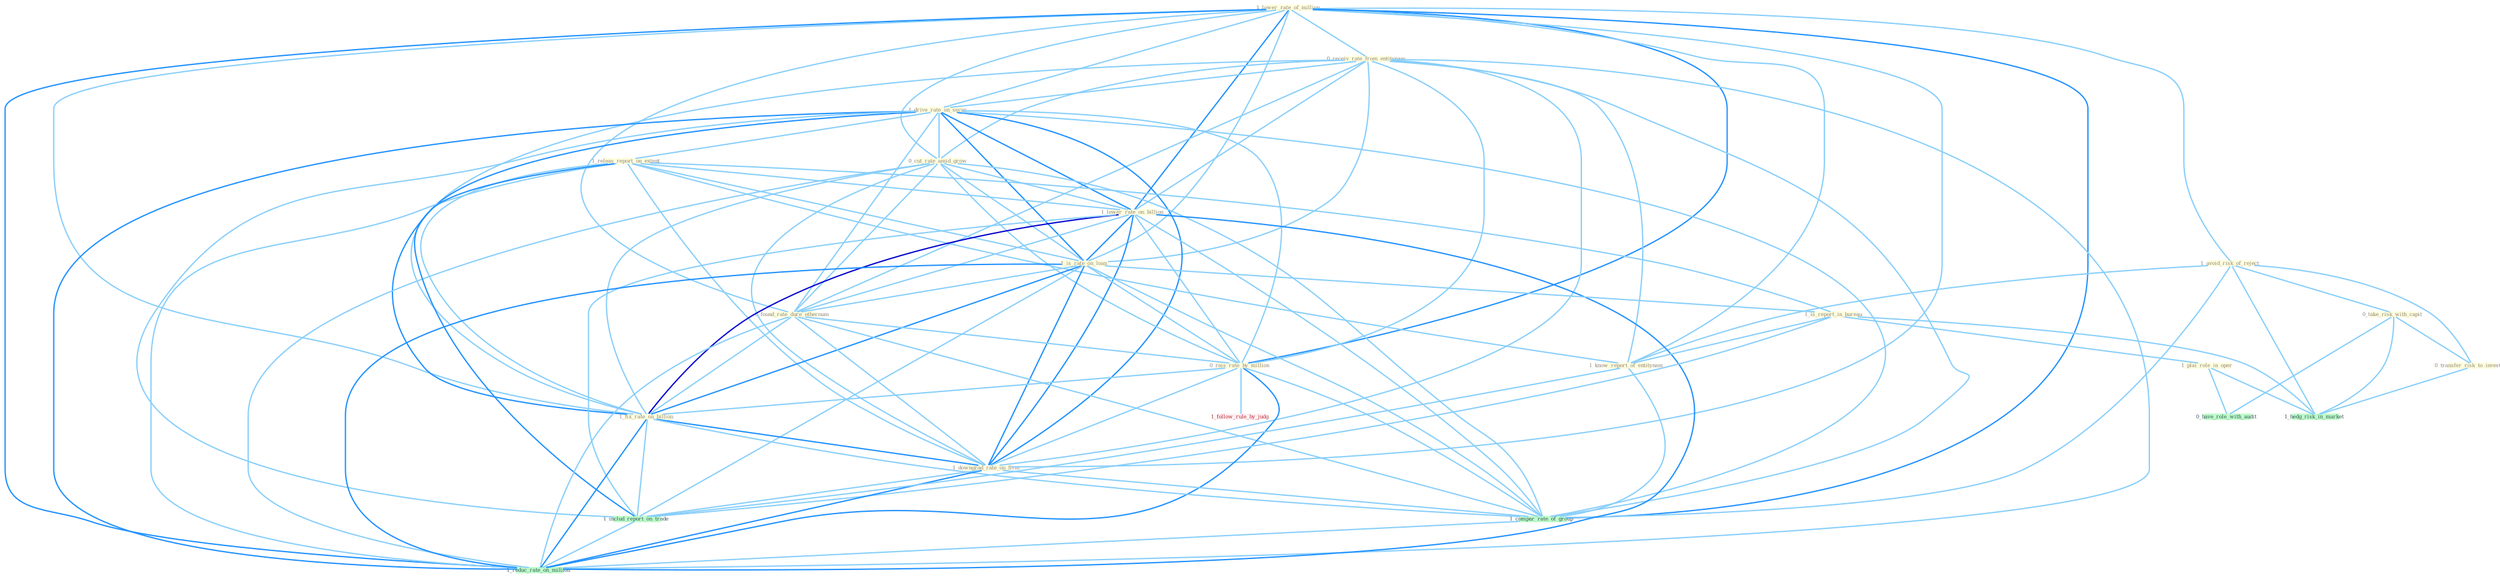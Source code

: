 Graph G{ 
    node
    [shape=polygon,style=filled,width=.5,height=.06,color="#BDFCC9",fixedsize=true,fontsize=4,
    fontcolor="#2f4f4f"];
    {node
    [color="#ffffe0", fontcolor="#8b7d6b"] "1_lower_rate_of_million " "0_receiv_rate_from_entitynam " "1_avoid_risk_of_reject " "1_drive_rate_on_secur " "0_cut_rate_amid_grow " "1_releas_report_on_extent " "1_lower_rate_on_billion " "1_is_rate_on_loan " "0_take_risk_with_capit " "0_found_rate_dure_othernum " "0_rais_rate_by_million " "1_is_report_in_bureau " "1_plai_role_in_oper " "0_transfer_risk_to_investor " "1_fix_rate_on_billion " "1_downgrad_rate_on_firm " "1_know_report_of_entitynam "}
{node [color="#fff0f5", fontcolor="#b22222"] "1_follow_rule_by_judg "}
edge [color="#B0E2FF"];

	"1_lower_rate_of_million " -- "0_receiv_rate_from_entitynam " [w="1", color="#87cefa" ];
	"1_lower_rate_of_million " -- "1_avoid_risk_of_reject " [w="1", color="#87cefa" ];
	"1_lower_rate_of_million " -- "1_drive_rate_on_secur " [w="1", color="#87cefa" ];
	"1_lower_rate_of_million " -- "0_cut_rate_amid_grow " [w="1", color="#87cefa" ];
	"1_lower_rate_of_million " -- "1_lower_rate_on_billion " [w="2", color="#1e90ff" , len=0.8];
	"1_lower_rate_of_million " -- "1_is_rate_on_loan " [w="1", color="#87cefa" ];
	"1_lower_rate_of_million " -- "0_found_rate_dure_othernum " [w="1", color="#87cefa" ];
	"1_lower_rate_of_million " -- "0_rais_rate_by_million " [w="2", color="#1e90ff" , len=0.8];
	"1_lower_rate_of_million " -- "1_fix_rate_on_billion " [w="1", color="#87cefa" ];
	"1_lower_rate_of_million " -- "1_downgrad_rate_on_firm " [w="1", color="#87cefa" ];
	"1_lower_rate_of_million " -- "1_know_report_of_entitynam " [w="1", color="#87cefa" ];
	"1_lower_rate_of_million " -- "1_compar_rate_of_group " [w="2", color="#1e90ff" , len=0.8];
	"1_lower_rate_of_million " -- "1_reduc_rate_on_million " [w="2", color="#1e90ff" , len=0.8];
	"0_receiv_rate_from_entitynam " -- "1_drive_rate_on_secur " [w="1", color="#87cefa" ];
	"0_receiv_rate_from_entitynam " -- "0_cut_rate_amid_grow " [w="1", color="#87cefa" ];
	"0_receiv_rate_from_entitynam " -- "1_lower_rate_on_billion " [w="1", color="#87cefa" ];
	"0_receiv_rate_from_entitynam " -- "1_is_rate_on_loan " [w="1", color="#87cefa" ];
	"0_receiv_rate_from_entitynam " -- "0_found_rate_dure_othernum " [w="1", color="#87cefa" ];
	"0_receiv_rate_from_entitynam " -- "0_rais_rate_by_million " [w="1", color="#87cefa" ];
	"0_receiv_rate_from_entitynam " -- "1_fix_rate_on_billion " [w="1", color="#87cefa" ];
	"0_receiv_rate_from_entitynam " -- "1_downgrad_rate_on_firm " [w="1", color="#87cefa" ];
	"0_receiv_rate_from_entitynam " -- "1_know_report_of_entitynam " [w="1", color="#87cefa" ];
	"0_receiv_rate_from_entitynam " -- "1_compar_rate_of_group " [w="1", color="#87cefa" ];
	"0_receiv_rate_from_entitynam " -- "1_reduc_rate_on_million " [w="1", color="#87cefa" ];
	"1_avoid_risk_of_reject " -- "0_take_risk_with_capit " [w="1", color="#87cefa" ];
	"1_avoid_risk_of_reject " -- "0_transfer_risk_to_investor " [w="1", color="#87cefa" ];
	"1_avoid_risk_of_reject " -- "1_know_report_of_entitynam " [w="1", color="#87cefa" ];
	"1_avoid_risk_of_reject " -- "1_compar_rate_of_group " [w="1", color="#87cefa" ];
	"1_avoid_risk_of_reject " -- "1_hedg_risk_in_market " [w="1", color="#87cefa" ];
	"1_drive_rate_on_secur " -- "0_cut_rate_amid_grow " [w="1", color="#87cefa" ];
	"1_drive_rate_on_secur " -- "1_releas_report_on_extent " [w="1", color="#87cefa" ];
	"1_drive_rate_on_secur " -- "1_lower_rate_on_billion " [w="2", color="#1e90ff" , len=0.8];
	"1_drive_rate_on_secur " -- "1_is_rate_on_loan " [w="2", color="#1e90ff" , len=0.8];
	"1_drive_rate_on_secur " -- "0_found_rate_dure_othernum " [w="1", color="#87cefa" ];
	"1_drive_rate_on_secur " -- "0_rais_rate_by_million " [w="1", color="#87cefa" ];
	"1_drive_rate_on_secur " -- "1_fix_rate_on_billion " [w="2", color="#1e90ff" , len=0.8];
	"1_drive_rate_on_secur " -- "1_downgrad_rate_on_firm " [w="2", color="#1e90ff" , len=0.8];
	"1_drive_rate_on_secur " -- "1_includ_report_on_trade " [w="1", color="#87cefa" ];
	"1_drive_rate_on_secur " -- "1_compar_rate_of_group " [w="1", color="#87cefa" ];
	"1_drive_rate_on_secur " -- "1_reduc_rate_on_million " [w="2", color="#1e90ff" , len=0.8];
	"0_cut_rate_amid_grow " -- "1_lower_rate_on_billion " [w="1", color="#87cefa" ];
	"0_cut_rate_amid_grow " -- "1_is_rate_on_loan " [w="1", color="#87cefa" ];
	"0_cut_rate_amid_grow " -- "0_found_rate_dure_othernum " [w="1", color="#87cefa" ];
	"0_cut_rate_amid_grow " -- "0_rais_rate_by_million " [w="1", color="#87cefa" ];
	"0_cut_rate_amid_grow " -- "1_fix_rate_on_billion " [w="1", color="#87cefa" ];
	"0_cut_rate_amid_grow " -- "1_downgrad_rate_on_firm " [w="1", color="#87cefa" ];
	"0_cut_rate_amid_grow " -- "1_compar_rate_of_group " [w="1", color="#87cefa" ];
	"0_cut_rate_amid_grow " -- "1_reduc_rate_on_million " [w="1", color="#87cefa" ];
	"1_releas_report_on_extent " -- "1_lower_rate_on_billion " [w="1", color="#87cefa" ];
	"1_releas_report_on_extent " -- "1_is_rate_on_loan " [w="1", color="#87cefa" ];
	"1_releas_report_on_extent " -- "1_is_report_in_bureau " [w="1", color="#87cefa" ];
	"1_releas_report_on_extent " -- "1_fix_rate_on_billion " [w="1", color="#87cefa" ];
	"1_releas_report_on_extent " -- "1_downgrad_rate_on_firm " [w="1", color="#87cefa" ];
	"1_releas_report_on_extent " -- "1_know_report_of_entitynam " [w="1", color="#87cefa" ];
	"1_releas_report_on_extent " -- "1_includ_report_on_trade " [w="2", color="#1e90ff" , len=0.8];
	"1_releas_report_on_extent " -- "1_reduc_rate_on_million " [w="1", color="#87cefa" ];
	"1_lower_rate_on_billion " -- "1_is_rate_on_loan " [w="2", color="#1e90ff" , len=0.8];
	"1_lower_rate_on_billion " -- "0_found_rate_dure_othernum " [w="1", color="#87cefa" ];
	"1_lower_rate_on_billion " -- "0_rais_rate_by_million " [w="1", color="#87cefa" ];
	"1_lower_rate_on_billion " -- "1_fix_rate_on_billion " [w="3", color="#0000cd" , len=0.6];
	"1_lower_rate_on_billion " -- "1_downgrad_rate_on_firm " [w="2", color="#1e90ff" , len=0.8];
	"1_lower_rate_on_billion " -- "1_includ_report_on_trade " [w="1", color="#87cefa" ];
	"1_lower_rate_on_billion " -- "1_compar_rate_of_group " [w="1", color="#87cefa" ];
	"1_lower_rate_on_billion " -- "1_reduc_rate_on_million " [w="2", color="#1e90ff" , len=0.8];
	"1_is_rate_on_loan " -- "0_found_rate_dure_othernum " [w="1", color="#87cefa" ];
	"1_is_rate_on_loan " -- "0_rais_rate_by_million " [w="1", color="#87cefa" ];
	"1_is_rate_on_loan " -- "1_is_report_in_bureau " [w="1", color="#87cefa" ];
	"1_is_rate_on_loan " -- "1_fix_rate_on_billion " [w="2", color="#1e90ff" , len=0.8];
	"1_is_rate_on_loan " -- "1_downgrad_rate_on_firm " [w="2", color="#1e90ff" , len=0.8];
	"1_is_rate_on_loan " -- "1_includ_report_on_trade " [w="1", color="#87cefa" ];
	"1_is_rate_on_loan " -- "1_compar_rate_of_group " [w="1", color="#87cefa" ];
	"1_is_rate_on_loan " -- "1_reduc_rate_on_million " [w="2", color="#1e90ff" , len=0.8];
	"0_take_risk_with_capit " -- "0_transfer_risk_to_investor " [w="1", color="#87cefa" ];
	"0_take_risk_with_capit " -- "1_hedg_risk_in_market " [w="1", color="#87cefa" ];
	"0_take_risk_with_capit " -- "0_have_role_with_audit " [w="1", color="#87cefa" ];
	"0_found_rate_dure_othernum " -- "0_rais_rate_by_million " [w="1", color="#87cefa" ];
	"0_found_rate_dure_othernum " -- "1_fix_rate_on_billion " [w="1", color="#87cefa" ];
	"0_found_rate_dure_othernum " -- "1_downgrad_rate_on_firm " [w="1", color="#87cefa" ];
	"0_found_rate_dure_othernum " -- "1_compar_rate_of_group " [w="1", color="#87cefa" ];
	"0_found_rate_dure_othernum " -- "1_reduc_rate_on_million " [w="1", color="#87cefa" ];
	"0_rais_rate_by_million " -- "1_fix_rate_on_billion " [w="1", color="#87cefa" ];
	"0_rais_rate_by_million " -- "1_downgrad_rate_on_firm " [w="1", color="#87cefa" ];
	"0_rais_rate_by_million " -- "1_compar_rate_of_group " [w="1", color="#87cefa" ];
	"0_rais_rate_by_million " -- "1_follow_rule_by_judg " [w="1", color="#87cefa" ];
	"0_rais_rate_by_million " -- "1_reduc_rate_on_million " [w="2", color="#1e90ff" , len=0.8];
	"1_is_report_in_bureau " -- "1_plai_role_in_oper " [w="1", color="#87cefa" ];
	"1_is_report_in_bureau " -- "1_know_report_of_entitynam " [w="1", color="#87cefa" ];
	"1_is_report_in_bureau " -- "1_includ_report_on_trade " [w="1", color="#87cefa" ];
	"1_is_report_in_bureau " -- "1_hedg_risk_in_market " [w="1", color="#87cefa" ];
	"1_plai_role_in_oper " -- "1_hedg_risk_in_market " [w="1", color="#87cefa" ];
	"1_plai_role_in_oper " -- "0_have_role_with_audit " [w="1", color="#87cefa" ];
	"0_transfer_risk_to_investor " -- "1_hedg_risk_in_market " [w="1", color="#87cefa" ];
	"1_fix_rate_on_billion " -- "1_downgrad_rate_on_firm " [w="2", color="#1e90ff" , len=0.8];
	"1_fix_rate_on_billion " -- "1_includ_report_on_trade " [w="1", color="#87cefa" ];
	"1_fix_rate_on_billion " -- "1_compar_rate_of_group " [w="1", color="#87cefa" ];
	"1_fix_rate_on_billion " -- "1_reduc_rate_on_million " [w="2", color="#1e90ff" , len=0.8];
	"1_downgrad_rate_on_firm " -- "1_includ_report_on_trade " [w="1", color="#87cefa" ];
	"1_downgrad_rate_on_firm " -- "1_compar_rate_of_group " [w="1", color="#87cefa" ];
	"1_downgrad_rate_on_firm " -- "1_reduc_rate_on_million " [w="2", color="#1e90ff" , len=0.8];
	"1_know_report_of_entitynam " -- "1_includ_report_on_trade " [w="1", color="#87cefa" ];
	"1_know_report_of_entitynam " -- "1_compar_rate_of_group " [w="1", color="#87cefa" ];
	"1_includ_report_on_trade " -- "1_reduc_rate_on_million " [w="1", color="#87cefa" ];
	"1_compar_rate_of_group " -- "1_reduc_rate_on_million " [w="1", color="#87cefa" ];
}